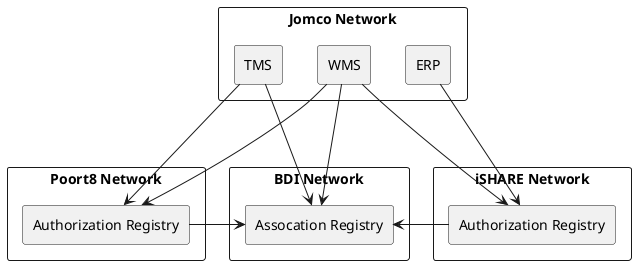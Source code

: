 ' SPDX-FileCopyrightText: 2024 Jomco B.V.
' SPDX-FileCopyrightText: 2024 Topsector Logistiek
' SPDX-FileContributor: Joost Diepenmaat <joost@jomco.nl>
' SPDX-FileContributor: Remco van 't Veer <remco@jomco.nl>
'
' SPDX-License-Identifier: AGPL-3.0-or-later

@startuml
rectangle "BDI Network" {
        rectangle "Assocation Registry" as asr
}

rectangle "Poort8 Network" {
        rectangle "Authorization Registry" as ar1
}

rectangle "Jomco Network" {
        rectangle "WMS"
        rectangle "TMS"
        rectangle "ERP"
}

rectangle "iSHARE Network" {
        rectangle "Authorization Registry" as ar2
}

WMS ---> asr
WMS ---> ar1
WMS ---> ar2
TMS ---> asr
ERP ---> ar2
TMS ---> ar1
ar1 -> asr
ar2 -> asr
@enduml
